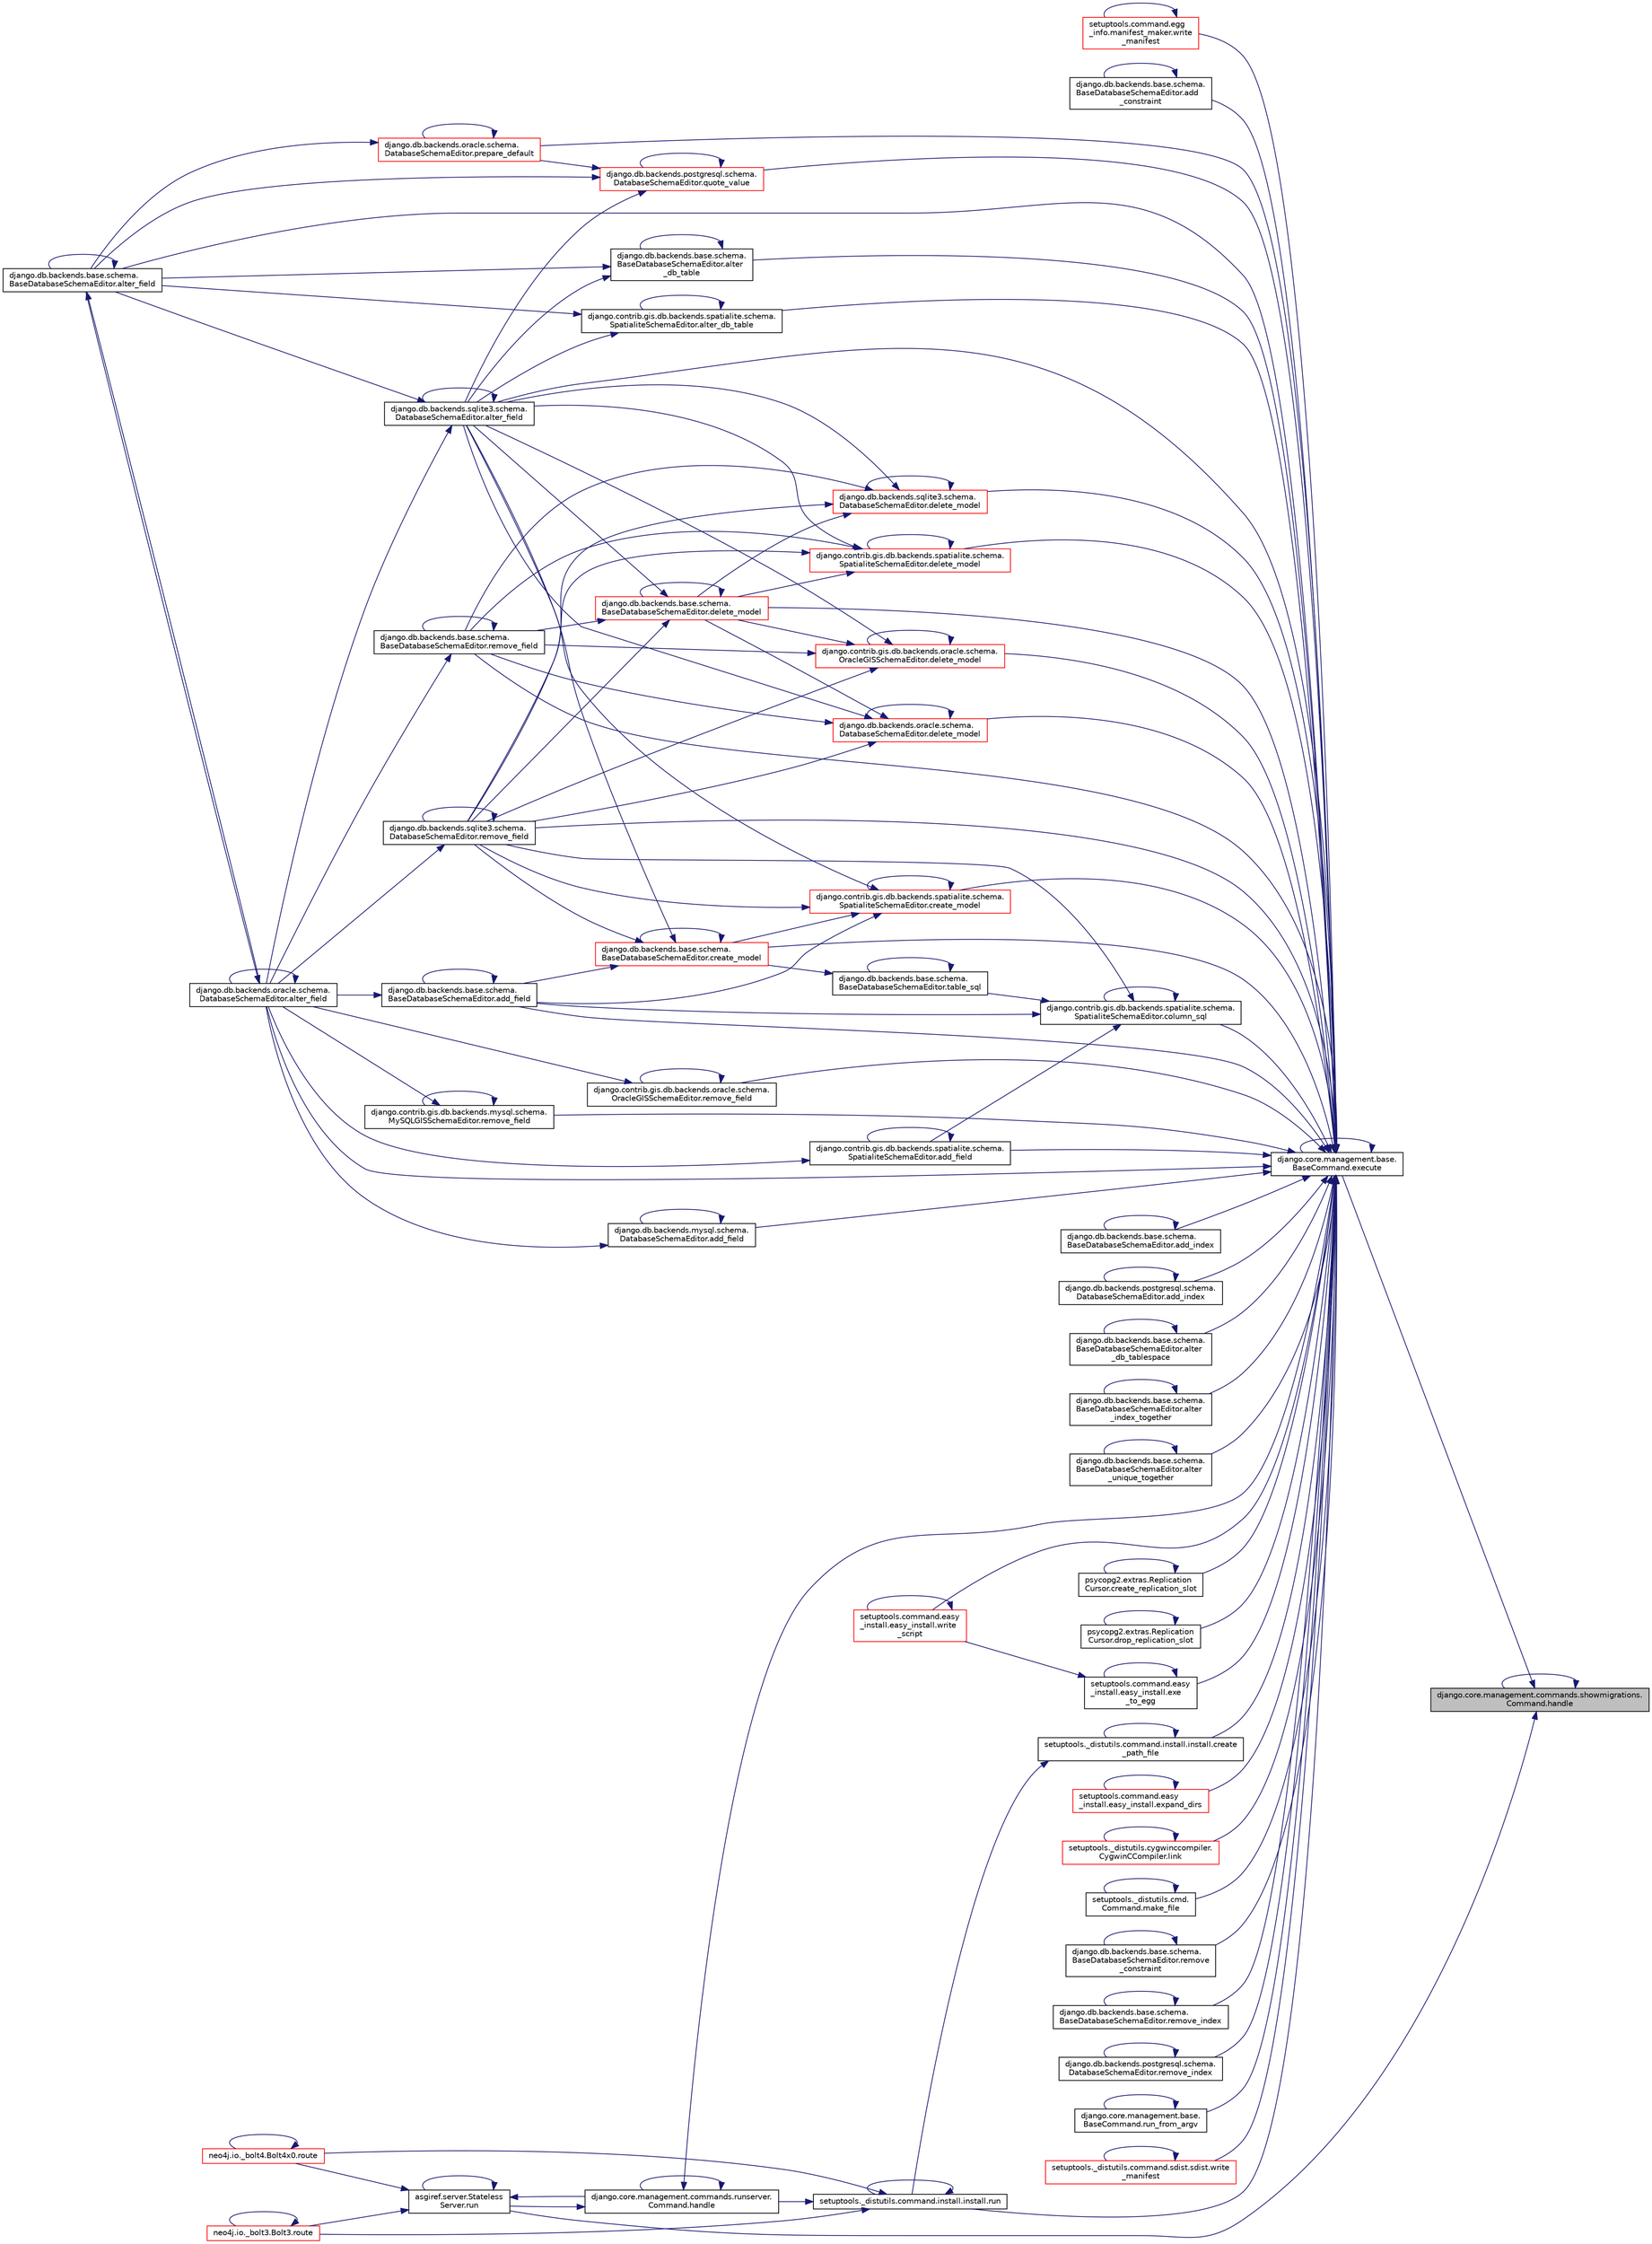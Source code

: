 digraph "django.core.management.commands.showmigrations.Command.handle"
{
 // LATEX_PDF_SIZE
  edge [fontname="Helvetica",fontsize="10",labelfontname="Helvetica",labelfontsize="10"];
  node [fontname="Helvetica",fontsize="10",shape=record];
  rankdir="RL";
  Node1 [label="django.core.management.commands.showmigrations.\lCommand.handle",height=0.2,width=0.4,color="black", fillcolor="grey75", style="filled", fontcolor="black",tooltip=" "];
  Node1 -> Node2 [dir="back",color="midnightblue",fontsize="10",style="solid",fontname="Helvetica"];
  Node2 [label="django.core.management.base.\lBaseCommand.execute",height=0.2,width=0.4,color="black", fillcolor="white", style="filled",URL="$db/da3/classdjango_1_1core_1_1management_1_1base_1_1_base_command.html#a900029c213c1456bbd6f8e5b8ead2201",tooltip=" "];
  Node2 -> Node3 [dir="back",color="midnightblue",fontsize="10",style="solid",fontname="Helvetica"];
  Node3 [label="django.db.backends.base.schema.\lBaseDatabaseSchemaEditor.add\l_constraint",height=0.2,width=0.4,color="black", fillcolor="white", style="filled",URL="$d7/d55/classdjango_1_1db_1_1backends_1_1base_1_1schema_1_1_base_database_schema_editor.html#a61de1c3cba86c7877b5ea3a70022b6d4",tooltip=" "];
  Node3 -> Node3 [dir="back",color="midnightblue",fontsize="10",style="solid",fontname="Helvetica"];
  Node2 -> Node4 [dir="back",color="midnightblue",fontsize="10",style="solid",fontname="Helvetica"];
  Node4 [label="django.contrib.gis.db.backends.spatialite.schema.\lSpatialiteSchemaEditor.add_field",height=0.2,width=0.4,color="black", fillcolor="white", style="filled",URL="$da/dec/classdjango_1_1contrib_1_1gis_1_1db_1_1backends_1_1spatialite_1_1schema_1_1_spatialite_schema_editor.html#abb80ee8b31babcd12964eee5f00210e8",tooltip=" "];
  Node4 -> Node4 [dir="back",color="midnightblue",fontsize="10",style="solid",fontname="Helvetica"];
  Node4 -> Node5 [dir="back",color="midnightblue",fontsize="10",style="solid",fontname="Helvetica"];
  Node5 [label="django.db.backends.oracle.schema.\lDatabaseSchemaEditor.alter_field",height=0.2,width=0.4,color="black", fillcolor="white", style="filled",URL="$d7/db6/classdjango_1_1db_1_1backends_1_1oracle_1_1schema_1_1_database_schema_editor.html#a5b01701c9307285a003263949056a7d9",tooltip=" "];
  Node5 -> Node6 [dir="back",color="midnightblue",fontsize="10",style="solid",fontname="Helvetica"];
  Node6 [label="django.db.backends.base.schema.\lBaseDatabaseSchemaEditor.alter_field",height=0.2,width=0.4,color="black", fillcolor="white", style="filled",URL="$d7/d55/classdjango_1_1db_1_1backends_1_1base_1_1schema_1_1_base_database_schema_editor.html#a1e98c7754ae075b963c62a50de4b3009",tooltip=" "];
  Node6 -> Node6 [dir="back",color="midnightblue",fontsize="10",style="solid",fontname="Helvetica"];
  Node6 -> Node5 [dir="back",color="midnightblue",fontsize="10",style="solid",fontname="Helvetica"];
  Node5 -> Node5 [dir="back",color="midnightblue",fontsize="10",style="solid",fontname="Helvetica"];
  Node2 -> Node7 [dir="back",color="midnightblue",fontsize="10",style="solid",fontname="Helvetica"];
  Node7 [label="django.db.backends.base.schema.\lBaseDatabaseSchemaEditor.add_field",height=0.2,width=0.4,color="black", fillcolor="white", style="filled",URL="$d7/d55/classdjango_1_1db_1_1backends_1_1base_1_1schema_1_1_base_database_schema_editor.html#a84ef3042191ba412b44109adbff44be7",tooltip=" "];
  Node7 -> Node7 [dir="back",color="midnightblue",fontsize="10",style="solid",fontname="Helvetica"];
  Node7 -> Node5 [dir="back",color="midnightblue",fontsize="10",style="solid",fontname="Helvetica"];
  Node2 -> Node8 [dir="back",color="midnightblue",fontsize="10",style="solid",fontname="Helvetica"];
  Node8 [label="django.db.backends.mysql.schema.\lDatabaseSchemaEditor.add_field",height=0.2,width=0.4,color="black", fillcolor="white", style="filled",URL="$d7/d2a/classdjango_1_1db_1_1backends_1_1mysql_1_1schema_1_1_database_schema_editor.html#aaf7a2aa1f29921bab1bcb2ad3ba19a99",tooltip=" "];
  Node8 -> Node8 [dir="back",color="midnightblue",fontsize="10",style="solid",fontname="Helvetica"];
  Node8 -> Node5 [dir="back",color="midnightblue",fontsize="10",style="solid",fontname="Helvetica"];
  Node2 -> Node9 [dir="back",color="midnightblue",fontsize="10",style="solid",fontname="Helvetica"];
  Node9 [label="django.db.backends.base.schema.\lBaseDatabaseSchemaEditor.add_index",height=0.2,width=0.4,color="black", fillcolor="white", style="filled",URL="$d7/d55/classdjango_1_1db_1_1backends_1_1base_1_1schema_1_1_base_database_schema_editor.html#af979a7da196adbeb188880f18906e3a5",tooltip=" "];
  Node9 -> Node9 [dir="back",color="midnightblue",fontsize="10",style="solid",fontname="Helvetica"];
  Node2 -> Node10 [dir="back",color="midnightblue",fontsize="10",style="solid",fontname="Helvetica"];
  Node10 [label="django.db.backends.postgresql.schema.\lDatabaseSchemaEditor.add_index",height=0.2,width=0.4,color="black", fillcolor="white", style="filled",URL="$d9/d06/classdjango_1_1db_1_1backends_1_1postgresql_1_1schema_1_1_database_schema_editor.html#aeff7a817bcc5ecf8385eada59799451d",tooltip=" "];
  Node10 -> Node10 [dir="back",color="midnightblue",fontsize="10",style="solid",fontname="Helvetica"];
  Node2 -> Node11 [dir="back",color="midnightblue",fontsize="10",style="solid",fontname="Helvetica"];
  Node11 [label="django.db.backends.base.schema.\lBaseDatabaseSchemaEditor.alter\l_db_table",height=0.2,width=0.4,color="black", fillcolor="white", style="filled",URL="$d7/d55/classdjango_1_1db_1_1backends_1_1base_1_1schema_1_1_base_database_schema_editor.html#a2d4495604fac1f3741dc4fc4da6bd159",tooltip=" "];
  Node11 -> Node11 [dir="back",color="midnightblue",fontsize="10",style="solid",fontname="Helvetica"];
  Node11 -> Node6 [dir="back",color="midnightblue",fontsize="10",style="solid",fontname="Helvetica"];
  Node11 -> Node12 [dir="back",color="midnightblue",fontsize="10",style="solid",fontname="Helvetica"];
  Node12 [label="django.db.backends.sqlite3.schema.\lDatabaseSchemaEditor.alter_field",height=0.2,width=0.4,color="black", fillcolor="white", style="filled",URL="$d0/dfb/classdjango_1_1db_1_1backends_1_1sqlite3_1_1schema_1_1_database_schema_editor.html#a7d46751f4c7f167f0e2d6416c2e6b155",tooltip=" "];
  Node12 -> Node6 [dir="back",color="midnightblue",fontsize="10",style="solid",fontname="Helvetica"];
  Node12 -> Node5 [dir="back",color="midnightblue",fontsize="10",style="solid",fontname="Helvetica"];
  Node12 -> Node12 [dir="back",color="midnightblue",fontsize="10",style="solid",fontname="Helvetica"];
  Node2 -> Node13 [dir="back",color="midnightblue",fontsize="10",style="solid",fontname="Helvetica"];
  Node13 [label="django.contrib.gis.db.backends.spatialite.schema.\lSpatialiteSchemaEditor.alter_db_table",height=0.2,width=0.4,color="black", fillcolor="white", style="filled",URL="$da/dec/classdjango_1_1contrib_1_1gis_1_1db_1_1backends_1_1spatialite_1_1schema_1_1_spatialite_schema_editor.html#aa633662c58f852bcf5fbe971a6a3ca2a",tooltip=" "];
  Node13 -> Node13 [dir="back",color="midnightblue",fontsize="10",style="solid",fontname="Helvetica"];
  Node13 -> Node6 [dir="back",color="midnightblue",fontsize="10",style="solid",fontname="Helvetica"];
  Node13 -> Node12 [dir="back",color="midnightblue",fontsize="10",style="solid",fontname="Helvetica"];
  Node2 -> Node14 [dir="back",color="midnightblue",fontsize="10",style="solid",fontname="Helvetica"];
  Node14 [label="django.db.backends.base.schema.\lBaseDatabaseSchemaEditor.alter\l_db_tablespace",height=0.2,width=0.4,color="black", fillcolor="white", style="filled",URL="$d7/d55/classdjango_1_1db_1_1backends_1_1base_1_1schema_1_1_base_database_schema_editor.html#a9de69f60ededa0b4f41153caf2f4397d",tooltip=" "];
  Node14 -> Node14 [dir="back",color="midnightblue",fontsize="10",style="solid",fontname="Helvetica"];
  Node2 -> Node6 [dir="back",color="midnightblue",fontsize="10",style="solid",fontname="Helvetica"];
  Node2 -> Node5 [dir="back",color="midnightblue",fontsize="10",style="solid",fontname="Helvetica"];
  Node2 -> Node12 [dir="back",color="midnightblue",fontsize="10",style="solid",fontname="Helvetica"];
  Node2 -> Node15 [dir="back",color="midnightblue",fontsize="10",style="solid",fontname="Helvetica"];
  Node15 [label="django.db.backends.base.schema.\lBaseDatabaseSchemaEditor.alter\l_index_together",height=0.2,width=0.4,color="black", fillcolor="white", style="filled",URL="$d7/d55/classdjango_1_1db_1_1backends_1_1base_1_1schema_1_1_base_database_schema_editor.html#a72b130d76b62c2049062a9474ee89244",tooltip=" "];
  Node15 -> Node15 [dir="back",color="midnightblue",fontsize="10",style="solid",fontname="Helvetica"];
  Node2 -> Node16 [dir="back",color="midnightblue",fontsize="10",style="solid",fontname="Helvetica"];
  Node16 [label="django.db.backends.base.schema.\lBaseDatabaseSchemaEditor.alter\l_unique_together",height=0.2,width=0.4,color="black", fillcolor="white", style="filled",URL="$d7/d55/classdjango_1_1db_1_1backends_1_1base_1_1schema_1_1_base_database_schema_editor.html#ab186583c0a27fd2fb8fa3d10928324f7",tooltip=" "];
  Node16 -> Node16 [dir="back",color="midnightblue",fontsize="10",style="solid",fontname="Helvetica"];
  Node2 -> Node17 [dir="back",color="midnightblue",fontsize="10",style="solid",fontname="Helvetica"];
  Node17 [label="django.contrib.gis.db.backends.spatialite.schema.\lSpatialiteSchemaEditor.column_sql",height=0.2,width=0.4,color="black", fillcolor="white", style="filled",URL="$da/dec/classdjango_1_1contrib_1_1gis_1_1db_1_1backends_1_1spatialite_1_1schema_1_1_spatialite_schema_editor.html#a0421b7e77616a121487fd068d53ee024",tooltip=" "];
  Node17 -> Node4 [dir="back",color="midnightblue",fontsize="10",style="solid",fontname="Helvetica"];
  Node17 -> Node7 [dir="back",color="midnightblue",fontsize="10",style="solid",fontname="Helvetica"];
  Node17 -> Node17 [dir="back",color="midnightblue",fontsize="10",style="solid",fontname="Helvetica"];
  Node17 -> Node18 [dir="back",color="midnightblue",fontsize="10",style="solid",fontname="Helvetica"];
  Node18 [label="django.db.backends.sqlite3.schema.\lDatabaseSchemaEditor.remove_field",height=0.2,width=0.4,color="black", fillcolor="white", style="filled",URL="$d0/dfb/classdjango_1_1db_1_1backends_1_1sqlite3_1_1schema_1_1_database_schema_editor.html#ae22ee9d32c96a0b4655ecb64f293e39b",tooltip=" "];
  Node18 -> Node5 [dir="back",color="midnightblue",fontsize="10",style="solid",fontname="Helvetica"];
  Node18 -> Node18 [dir="back",color="midnightblue",fontsize="10",style="solid",fontname="Helvetica"];
  Node17 -> Node19 [dir="back",color="midnightblue",fontsize="10",style="solid",fontname="Helvetica"];
  Node19 [label="django.db.backends.base.schema.\lBaseDatabaseSchemaEditor.table_sql",height=0.2,width=0.4,color="black", fillcolor="white", style="filled",URL="$d7/d55/classdjango_1_1db_1_1backends_1_1base_1_1schema_1_1_base_database_schema_editor.html#aafce4ec4267e234655026bcaa897d931",tooltip=" "];
  Node19 -> Node20 [dir="back",color="midnightblue",fontsize="10",style="solid",fontname="Helvetica"];
  Node20 [label="django.db.backends.base.schema.\lBaseDatabaseSchemaEditor.create_model",height=0.2,width=0.4,color="red", fillcolor="white", style="filled",URL="$d7/d55/classdjango_1_1db_1_1backends_1_1base_1_1schema_1_1_base_database_schema_editor.html#a7150ab080c86d910615971eaa1bfef49",tooltip=" "];
  Node20 -> Node7 [dir="back",color="midnightblue",fontsize="10",style="solid",fontname="Helvetica"];
  Node20 -> Node12 [dir="back",color="midnightblue",fontsize="10",style="solid",fontname="Helvetica"];
  Node20 -> Node20 [dir="back",color="midnightblue",fontsize="10",style="solid",fontname="Helvetica"];
  Node20 -> Node18 [dir="back",color="midnightblue",fontsize="10",style="solid",fontname="Helvetica"];
  Node19 -> Node19 [dir="back",color="midnightblue",fontsize="10",style="solid",fontname="Helvetica"];
  Node2 -> Node22 [dir="back",color="midnightblue",fontsize="10",style="solid",fontname="Helvetica"];
  Node22 [label="django.contrib.gis.db.backends.spatialite.schema.\lSpatialiteSchemaEditor.create_model",height=0.2,width=0.4,color="red", fillcolor="white", style="filled",URL="$da/dec/classdjango_1_1contrib_1_1gis_1_1db_1_1backends_1_1spatialite_1_1schema_1_1_spatialite_schema_editor.html#afe72784dbd83f11f480baa347e690370",tooltip=" "];
  Node22 -> Node7 [dir="back",color="midnightblue",fontsize="10",style="solid",fontname="Helvetica"];
  Node22 -> Node12 [dir="back",color="midnightblue",fontsize="10",style="solid",fontname="Helvetica"];
  Node22 -> Node22 [dir="back",color="midnightblue",fontsize="10",style="solid",fontname="Helvetica"];
  Node22 -> Node20 [dir="back",color="midnightblue",fontsize="10",style="solid",fontname="Helvetica"];
  Node22 -> Node18 [dir="back",color="midnightblue",fontsize="10",style="solid",fontname="Helvetica"];
  Node2 -> Node20 [dir="back",color="midnightblue",fontsize="10",style="solid",fontname="Helvetica"];
  Node2 -> Node23 [dir="back",color="midnightblue",fontsize="10",style="solid",fontname="Helvetica"];
  Node23 [label="setuptools._distutils.command.install.install.create\l_path_file",height=0.2,width=0.4,color="black", fillcolor="white", style="filled",URL="$de/df7/classsetuptools_1_1__distutils_1_1command_1_1install_1_1install.html#a9e2261365edef5c6f49646fb68527f8b",tooltip=" "];
  Node23 -> Node23 [dir="back",color="midnightblue",fontsize="10",style="solid",fontname="Helvetica"];
  Node23 -> Node24 [dir="back",color="midnightblue",fontsize="10",style="solid",fontname="Helvetica"];
  Node24 [label="setuptools._distutils.command.install.install.run",height=0.2,width=0.4,color="black", fillcolor="white", style="filled",URL="$de/df7/classsetuptools_1_1__distutils_1_1command_1_1install_1_1install.html#ae12edd991819be7f8cb0ca36de30c3ed",tooltip=" "];
  Node24 -> Node25 [dir="back",color="midnightblue",fontsize="10",style="solid",fontname="Helvetica"];
  Node25 [label="django.core.management.commands.runserver.\lCommand.handle",height=0.2,width=0.4,color="black", fillcolor="white", style="filled",URL="$d7/de0/classdjango_1_1core_1_1management_1_1commands_1_1runserver_1_1_command.html#a579588cdb4e499ab94e66fbc663d986c",tooltip=" "];
  Node25 -> Node2 [dir="back",color="midnightblue",fontsize="10",style="solid",fontname="Helvetica"];
  Node25 -> Node25 [dir="back",color="midnightblue",fontsize="10",style="solid",fontname="Helvetica"];
  Node25 -> Node26 [dir="back",color="midnightblue",fontsize="10",style="solid",fontname="Helvetica"];
  Node26 [label="asgiref.server.Stateless\lServer.run",height=0.2,width=0.4,color="black", fillcolor="white", style="filled",URL="$d7/d61/classasgiref_1_1server_1_1_stateless_server.html#a53bf7ab54c91edd3cf3838b62e0a8bed",tooltip="Mainloop and handling."];
  Node26 -> Node25 [dir="back",color="midnightblue",fontsize="10",style="solid",fontname="Helvetica"];
  Node26 -> Node27 [dir="back",color="midnightblue",fontsize="10",style="solid",fontname="Helvetica"];
  Node27 [label="neo4j.io._bolt3.Bolt3.route",height=0.2,width=0.4,color="red", fillcolor="white", style="filled",URL="$db/d66/classneo4j_1_1io_1_1__bolt3_1_1_bolt3.html#af735de14dbf5cec61d93fd9fc396afd8",tooltip=" "];
  Node27 -> Node27 [dir="back",color="midnightblue",fontsize="10",style="solid",fontname="Helvetica"];
  Node26 -> Node111 [dir="back",color="midnightblue",fontsize="10",style="solid",fontname="Helvetica"];
  Node111 [label="neo4j.io._bolt4.Bolt4x0.route",height=0.2,width=0.4,color="red", fillcolor="white", style="filled",URL="$d2/dd8/classneo4j_1_1io_1_1__bolt4_1_1_bolt4x0.html#a9cbebb3429f2781e149d2d8c16e423e7",tooltip=" "];
  Node111 -> Node111 [dir="back",color="midnightblue",fontsize="10",style="solid",fontname="Helvetica"];
  Node26 -> Node26 [dir="back",color="midnightblue",fontsize="10",style="solid",fontname="Helvetica"];
  Node24 -> Node27 [dir="back",color="midnightblue",fontsize="10",style="solid",fontname="Helvetica"];
  Node24 -> Node111 [dir="back",color="midnightblue",fontsize="10",style="solid",fontname="Helvetica"];
  Node24 -> Node24 [dir="back",color="midnightblue",fontsize="10",style="solid",fontname="Helvetica"];
  Node2 -> Node633 [dir="back",color="midnightblue",fontsize="10",style="solid",fontname="Helvetica"];
  Node633 [label="psycopg2.extras.Replication\lCursor.create_replication_slot",height=0.2,width=0.4,color="black", fillcolor="white", style="filled",URL="$d7/d59/classpsycopg2_1_1extras_1_1_replication_cursor.html#ad602c0c4f87fe3e8d7710420eccc84ab",tooltip=" "];
  Node633 -> Node633 [dir="back",color="midnightblue",fontsize="10",style="solid",fontname="Helvetica"];
  Node2 -> Node634 [dir="back",color="midnightblue",fontsize="10",style="solid",fontname="Helvetica"];
  Node634 [label="django.contrib.gis.db.backends.oracle.schema.\lOracleGISSchemaEditor.delete_model",height=0.2,width=0.4,color="red", fillcolor="white", style="filled",URL="$da/d64/classdjango_1_1contrib_1_1gis_1_1db_1_1backends_1_1oracle_1_1schema_1_1_oracle_g_i_s_schema_editor.html#a2cde883bef91217096a8f505d8950744",tooltip=" "];
  Node634 -> Node12 [dir="back",color="midnightblue",fontsize="10",style="solid",fontname="Helvetica"];
  Node634 -> Node634 [dir="back",color="midnightblue",fontsize="10",style="solid",fontname="Helvetica"];
  Node634 -> Node635 [dir="back",color="midnightblue",fontsize="10",style="solid",fontname="Helvetica"];
  Node635 [label="django.db.backends.base.schema.\lBaseDatabaseSchemaEditor.delete_model",height=0.2,width=0.4,color="red", fillcolor="white", style="filled",URL="$d7/d55/classdjango_1_1db_1_1backends_1_1base_1_1schema_1_1_base_database_schema_editor.html#a9bffa8d742fa21c27c67ec30e8716c0d",tooltip=" "];
  Node635 -> Node12 [dir="back",color="midnightblue",fontsize="10",style="solid",fontname="Helvetica"];
  Node635 -> Node635 [dir="back",color="midnightblue",fontsize="10",style="solid",fontname="Helvetica"];
  Node635 -> Node636 [dir="back",color="midnightblue",fontsize="10",style="solid",fontname="Helvetica"];
  Node636 [label="django.db.backends.base.schema.\lBaseDatabaseSchemaEditor.remove_field",height=0.2,width=0.4,color="black", fillcolor="white", style="filled",URL="$d7/d55/classdjango_1_1db_1_1backends_1_1base_1_1schema_1_1_base_database_schema_editor.html#a6f95ae52a38e653d923168aaed385c5c",tooltip=" "];
  Node636 -> Node5 [dir="back",color="midnightblue",fontsize="10",style="solid",fontname="Helvetica"];
  Node636 -> Node636 [dir="back",color="midnightblue",fontsize="10",style="solid",fontname="Helvetica"];
  Node635 -> Node18 [dir="back",color="midnightblue",fontsize="10",style="solid",fontname="Helvetica"];
  Node634 -> Node636 [dir="back",color="midnightblue",fontsize="10",style="solid",fontname="Helvetica"];
  Node634 -> Node18 [dir="back",color="midnightblue",fontsize="10",style="solid",fontname="Helvetica"];
  Node2 -> Node635 [dir="back",color="midnightblue",fontsize="10",style="solid",fontname="Helvetica"];
  Node2 -> Node637 [dir="back",color="midnightblue",fontsize="10",style="solid",fontname="Helvetica"];
  Node637 [label="django.db.backends.oracle.schema.\lDatabaseSchemaEditor.delete_model",height=0.2,width=0.4,color="red", fillcolor="white", style="filled",URL="$d7/db6/classdjango_1_1db_1_1backends_1_1oracle_1_1schema_1_1_database_schema_editor.html#a5244883b31e075305aff8b1b54094999",tooltip=" "];
  Node637 -> Node12 [dir="back",color="midnightblue",fontsize="10",style="solid",fontname="Helvetica"];
  Node637 -> Node635 [dir="back",color="midnightblue",fontsize="10",style="solid",fontname="Helvetica"];
  Node637 -> Node637 [dir="back",color="midnightblue",fontsize="10",style="solid",fontname="Helvetica"];
  Node637 -> Node636 [dir="back",color="midnightblue",fontsize="10",style="solid",fontname="Helvetica"];
  Node637 -> Node18 [dir="back",color="midnightblue",fontsize="10",style="solid",fontname="Helvetica"];
  Node2 -> Node638 [dir="back",color="midnightblue",fontsize="10",style="solid",fontname="Helvetica"];
  Node638 [label="django.contrib.gis.db.backends.spatialite.schema.\lSpatialiteSchemaEditor.delete_model",height=0.2,width=0.4,color="red", fillcolor="white", style="filled",URL="$da/dec/classdjango_1_1contrib_1_1gis_1_1db_1_1backends_1_1spatialite_1_1schema_1_1_spatialite_schema_editor.html#a6b9280bdda8121896811437f1457bf89",tooltip=" "];
  Node638 -> Node12 [dir="back",color="midnightblue",fontsize="10",style="solid",fontname="Helvetica"];
  Node638 -> Node635 [dir="back",color="midnightblue",fontsize="10",style="solid",fontname="Helvetica"];
  Node638 -> Node638 [dir="back",color="midnightblue",fontsize="10",style="solid",fontname="Helvetica"];
  Node638 -> Node636 [dir="back",color="midnightblue",fontsize="10",style="solid",fontname="Helvetica"];
  Node638 -> Node18 [dir="back",color="midnightblue",fontsize="10",style="solid",fontname="Helvetica"];
  Node2 -> Node639 [dir="back",color="midnightblue",fontsize="10",style="solid",fontname="Helvetica"];
  Node639 [label="django.db.backends.sqlite3.schema.\lDatabaseSchemaEditor.delete_model",height=0.2,width=0.4,color="red", fillcolor="white", style="filled",URL="$d0/dfb/classdjango_1_1db_1_1backends_1_1sqlite3_1_1schema_1_1_database_schema_editor.html#af8f3ffd1f32155372ae07a05aec9d00a",tooltip=" "];
  Node639 -> Node12 [dir="back",color="midnightblue",fontsize="10",style="solid",fontname="Helvetica"];
  Node639 -> Node635 [dir="back",color="midnightblue",fontsize="10",style="solid",fontname="Helvetica"];
  Node639 -> Node639 [dir="back",color="midnightblue",fontsize="10",style="solid",fontname="Helvetica"];
  Node639 -> Node636 [dir="back",color="midnightblue",fontsize="10",style="solid",fontname="Helvetica"];
  Node639 -> Node18 [dir="back",color="midnightblue",fontsize="10",style="solid",fontname="Helvetica"];
  Node2 -> Node640 [dir="back",color="midnightblue",fontsize="10",style="solid",fontname="Helvetica"];
  Node640 [label="psycopg2.extras.Replication\lCursor.drop_replication_slot",height=0.2,width=0.4,color="black", fillcolor="white", style="filled",URL="$d7/d59/classpsycopg2_1_1extras_1_1_replication_cursor.html#aa8a99705ee7a0099b271217c8df7070b",tooltip=" "];
  Node640 -> Node640 [dir="back",color="midnightblue",fontsize="10",style="solid",fontname="Helvetica"];
  Node2 -> Node641 [dir="back",color="midnightblue",fontsize="10",style="solid",fontname="Helvetica"];
  Node641 [label="setuptools.command.easy\l_install.easy_install.exe\l_to_egg",height=0.2,width=0.4,color="black", fillcolor="white", style="filled",URL="$da/d83/classsetuptools_1_1command_1_1easy__install_1_1easy__install.html#a6f10cb0ea951a92815d653d2c0dca597",tooltip=" "];
  Node641 -> Node641 [dir="back",color="midnightblue",fontsize="10",style="solid",fontname="Helvetica"];
  Node641 -> Node642 [dir="back",color="midnightblue",fontsize="10",style="solid",fontname="Helvetica"];
  Node642 [label="setuptools.command.easy\l_install.easy_install.write\l_script",height=0.2,width=0.4,color="red", fillcolor="white", style="filled",URL="$da/d83/classsetuptools_1_1command_1_1easy__install_1_1easy__install.html#ac39a37c389cdaef20825f497e941c018",tooltip=" "];
  Node642 -> Node642 [dir="back",color="midnightblue",fontsize="10",style="solid",fontname="Helvetica"];
  Node2 -> Node2 [dir="back",color="midnightblue",fontsize="10",style="solid",fontname="Helvetica"];
  Node2 -> Node653 [dir="back",color="midnightblue",fontsize="10",style="solid",fontname="Helvetica"];
  Node653 [label="setuptools.command.easy\l_install.easy_install.expand_dirs",height=0.2,width=0.4,color="red", fillcolor="white", style="filled",URL="$da/d83/classsetuptools_1_1command_1_1easy__install_1_1easy__install.html#aa80f434db80539ca073e81f40d71ffb8",tooltip=" "];
  Node653 -> Node653 [dir="back",color="midnightblue",fontsize="10",style="solid",fontname="Helvetica"];
  Node2 -> Node654 [dir="back",color="midnightblue",fontsize="10",style="solid",fontname="Helvetica"];
  Node654 [label="setuptools._distutils.cygwinccompiler.\lCygwinCCompiler.link",height=0.2,width=0.4,color="red", fillcolor="white", style="filled",URL="$d5/d19/classsetuptools_1_1__distutils_1_1cygwinccompiler_1_1_cygwin_c_compiler.html#adf60750f2fa91bae514c22f726a80768",tooltip=" "];
  Node654 -> Node654 [dir="back",color="midnightblue",fontsize="10",style="solid",fontname="Helvetica"];
  Node2 -> Node661 [dir="back",color="midnightblue",fontsize="10",style="solid",fontname="Helvetica"];
  Node661 [label="setuptools._distutils.cmd.\lCommand.make_file",height=0.2,width=0.4,color="black", fillcolor="white", style="filled",URL="$dd/df5/classsetuptools_1_1__distutils_1_1cmd_1_1_command.html#ab3d3a89fe0d6c0aa4d8b92ef5c2dce66",tooltip=" "];
  Node661 -> Node661 [dir="back",color="midnightblue",fontsize="10",style="solid",fontname="Helvetica"];
  Node2 -> Node662 [dir="back",color="midnightblue",fontsize="10",style="solid",fontname="Helvetica"];
  Node662 [label="django.db.backends.oracle.schema.\lDatabaseSchemaEditor.prepare_default",height=0.2,width=0.4,color="red", fillcolor="white", style="filled",URL="$d7/db6/classdjango_1_1db_1_1backends_1_1oracle_1_1schema_1_1_database_schema_editor.html#af9630487ef01ee2345049cd894619d15",tooltip=" "];
  Node662 -> Node6 [dir="back",color="midnightblue",fontsize="10",style="solid",fontname="Helvetica"];
  Node662 -> Node662 [dir="back",color="midnightblue",fontsize="10",style="solid",fontname="Helvetica"];
  Node2 -> Node664 [dir="back",color="midnightblue",fontsize="10",style="solid",fontname="Helvetica"];
  Node664 [label="django.db.backends.postgresql.schema.\lDatabaseSchemaEditor.quote_value",height=0.2,width=0.4,color="red", fillcolor="white", style="filled",URL="$d9/d06/classdjango_1_1db_1_1backends_1_1postgresql_1_1schema_1_1_database_schema_editor.html#ac374563bbc58b6159d7d99d9d521fd46",tooltip=" "];
  Node664 -> Node6 [dir="back",color="midnightblue",fontsize="10",style="solid",fontname="Helvetica"];
  Node664 -> Node12 [dir="back",color="midnightblue",fontsize="10",style="solid",fontname="Helvetica"];
  Node664 -> Node662 [dir="back",color="midnightblue",fontsize="10",style="solid",fontname="Helvetica"];
  Node664 -> Node664 [dir="back",color="midnightblue",fontsize="10",style="solid",fontname="Helvetica"];
  Node2 -> Node666 [dir="back",color="midnightblue",fontsize="10",style="solid",fontname="Helvetica"];
  Node666 [label="django.db.backends.base.schema.\lBaseDatabaseSchemaEditor.remove\l_constraint",height=0.2,width=0.4,color="black", fillcolor="white", style="filled",URL="$d7/d55/classdjango_1_1db_1_1backends_1_1base_1_1schema_1_1_base_database_schema_editor.html#a0e7fb0dca5a96fa23064eef778f48869",tooltip=" "];
  Node666 -> Node666 [dir="back",color="midnightblue",fontsize="10",style="solid",fontname="Helvetica"];
  Node2 -> Node667 [dir="back",color="midnightblue",fontsize="10",style="solid",fontname="Helvetica"];
  Node667 [label="django.contrib.gis.db.backends.mysql.schema.\lMySQLGISSchemaEditor.remove_field",height=0.2,width=0.4,color="black", fillcolor="white", style="filled",URL="$db/d38/classdjango_1_1contrib_1_1gis_1_1db_1_1backends_1_1mysql_1_1schema_1_1_my_s_q_l_g_i_s_schema_editor.html#aeac2b7bb24c2522a7e582486de7014bb",tooltip=" "];
  Node667 -> Node5 [dir="back",color="midnightblue",fontsize="10",style="solid",fontname="Helvetica"];
  Node667 -> Node667 [dir="back",color="midnightblue",fontsize="10",style="solid",fontname="Helvetica"];
  Node2 -> Node668 [dir="back",color="midnightblue",fontsize="10",style="solid",fontname="Helvetica"];
  Node668 [label="django.contrib.gis.db.backends.oracle.schema.\lOracleGISSchemaEditor.remove_field",height=0.2,width=0.4,color="black", fillcolor="white", style="filled",URL="$da/d64/classdjango_1_1contrib_1_1gis_1_1db_1_1backends_1_1oracle_1_1schema_1_1_oracle_g_i_s_schema_editor.html#a6bfba9bf991ed7bec75248bac97b3bf6",tooltip=" "];
  Node668 -> Node5 [dir="back",color="midnightblue",fontsize="10",style="solid",fontname="Helvetica"];
  Node668 -> Node668 [dir="back",color="midnightblue",fontsize="10",style="solid",fontname="Helvetica"];
  Node2 -> Node636 [dir="back",color="midnightblue",fontsize="10",style="solid",fontname="Helvetica"];
  Node2 -> Node18 [dir="back",color="midnightblue",fontsize="10",style="solid",fontname="Helvetica"];
  Node2 -> Node669 [dir="back",color="midnightblue",fontsize="10",style="solid",fontname="Helvetica"];
  Node669 [label="django.db.backends.base.schema.\lBaseDatabaseSchemaEditor.remove_index",height=0.2,width=0.4,color="black", fillcolor="white", style="filled",URL="$d7/d55/classdjango_1_1db_1_1backends_1_1base_1_1schema_1_1_base_database_schema_editor.html#a6e95a5679f739f9fcdb35a81836ba306",tooltip=" "];
  Node669 -> Node669 [dir="back",color="midnightblue",fontsize="10",style="solid",fontname="Helvetica"];
  Node2 -> Node670 [dir="back",color="midnightblue",fontsize="10",style="solid",fontname="Helvetica"];
  Node670 [label="django.db.backends.postgresql.schema.\lDatabaseSchemaEditor.remove_index",height=0.2,width=0.4,color="black", fillcolor="white", style="filled",URL="$d9/d06/classdjango_1_1db_1_1backends_1_1postgresql_1_1schema_1_1_database_schema_editor.html#aac1f726feba15e963a8a7bdf4b212984",tooltip=" "];
  Node670 -> Node670 [dir="back",color="midnightblue",fontsize="10",style="solid",fontname="Helvetica"];
  Node2 -> Node24 [dir="back",color="midnightblue",fontsize="10",style="solid",fontname="Helvetica"];
  Node2 -> Node671 [dir="back",color="midnightblue",fontsize="10",style="solid",fontname="Helvetica"];
  Node671 [label="django.core.management.base.\lBaseCommand.run_from_argv",height=0.2,width=0.4,color="black", fillcolor="white", style="filled",URL="$db/da3/classdjango_1_1core_1_1management_1_1base_1_1_base_command.html#a101b82321848e3c6056974fceb4ca635",tooltip=" "];
  Node671 -> Node671 [dir="back",color="midnightblue",fontsize="10",style="solid",fontname="Helvetica"];
  Node2 -> Node672 [dir="back",color="midnightblue",fontsize="10",style="solid",fontname="Helvetica"];
  Node672 [label="setuptools._distutils.command.sdist.sdist.write\l_manifest",height=0.2,width=0.4,color="red", fillcolor="white", style="filled",URL="$d1/dd7/classsetuptools_1_1__distutils_1_1command_1_1sdist_1_1sdist.html#a70596d45359ff9b18a4895628b9b5629",tooltip=" "];
  Node672 -> Node672 [dir="back",color="midnightblue",fontsize="10",style="solid",fontname="Helvetica"];
  Node2 -> Node675 [dir="back",color="midnightblue",fontsize="10",style="solid",fontname="Helvetica"];
  Node675 [label="setuptools.command.egg\l_info.manifest_maker.write\l_manifest",height=0.2,width=0.4,color="red", fillcolor="white", style="filled",URL="$df/d4c/classsetuptools_1_1command_1_1egg__info_1_1manifest__maker.html#abb201f5da34012395bbc74a7294f193b",tooltip=" "];
  Node675 -> Node675 [dir="back",color="midnightblue",fontsize="10",style="solid",fontname="Helvetica"];
  Node2 -> Node642 [dir="back",color="midnightblue",fontsize="10",style="solid",fontname="Helvetica"];
  Node1 -> Node1 [dir="back",color="midnightblue",fontsize="10",style="solid",fontname="Helvetica"];
  Node1 -> Node26 [dir="back",color="midnightblue",fontsize="10",style="solid",fontname="Helvetica"];
}
